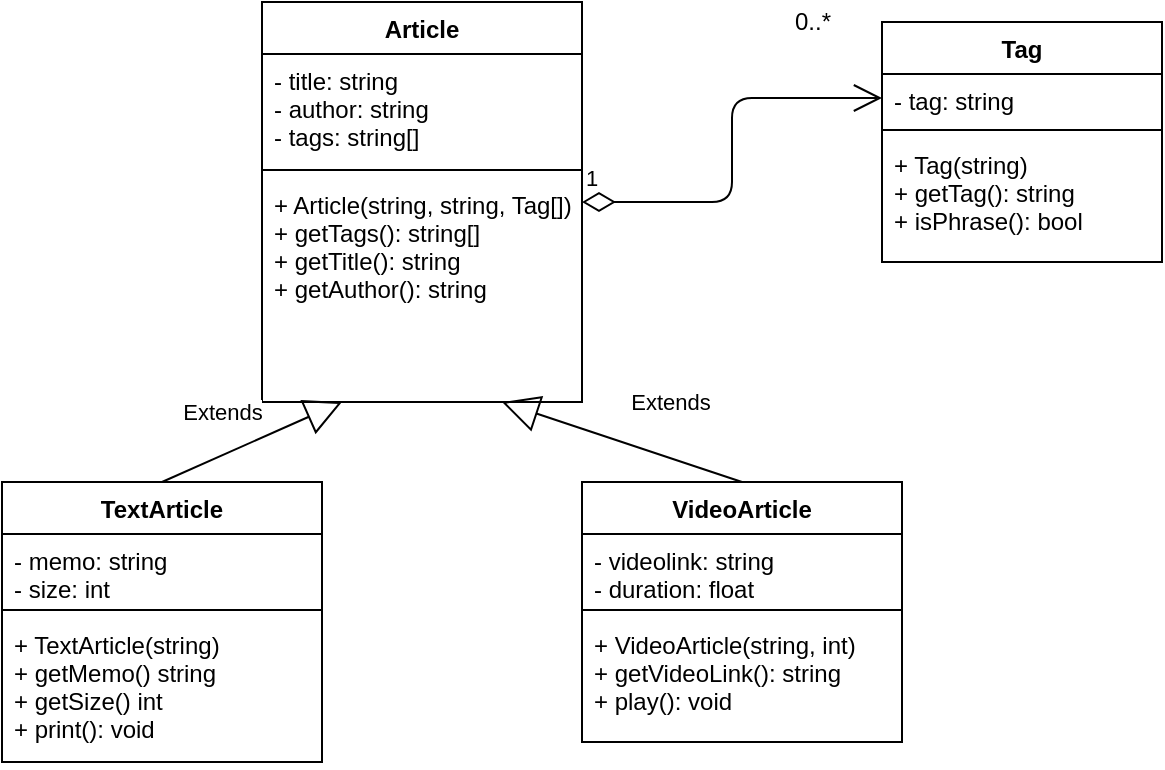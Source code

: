<mxfile version="13.10.9" type="github">
  <diagram id="Vd4rNCXtSsH7h7m5AwRn" name="Article">
    <mxGraphModel dx="786" dy="486" grid="1" gridSize="10" guides="1" tooltips="1" connect="1" arrows="1" fold="1" page="1" pageScale="1" pageWidth="827" pageHeight="1169" math="0" shadow="0">
      <root>
        <mxCell id="5uMioibvbi96hbgjhdTk-0" />
        <mxCell id="5uMioibvbi96hbgjhdTk-1" parent="5uMioibvbi96hbgjhdTk-0" />
        <mxCell id="5uMioibvbi96hbgjhdTk-2" value="Article" style="swimlane;fontStyle=1;align=center;verticalAlign=top;childLayout=stackLayout;horizontal=1;startSize=26;horizontalStack=0;resizeParent=1;resizeParentMax=0;resizeLast=0;collapsible=1;marginBottom=0;" parent="5uMioibvbi96hbgjhdTk-1" vertex="1">
          <mxGeometry x="280" y="140" width="160" height="200" as="geometry">
            <mxRectangle x="280" y="140" width="70" height="26" as="alternateBounds" />
          </mxGeometry>
        </mxCell>
        <mxCell id="5uMioibvbi96hbgjhdTk-3" value="- title: string&#xa;- author: string&#xa;- tags: string[]" style="text;strokeColor=none;fillColor=none;align=left;verticalAlign=top;spacingLeft=4;spacingRight=4;overflow=hidden;rotatable=0;points=[[0,0.5],[1,0.5]];portConstraint=eastwest;" parent="5uMioibvbi96hbgjhdTk-2" vertex="1">
          <mxGeometry y="26" width="160" height="54" as="geometry" />
        </mxCell>
        <mxCell id="5uMioibvbi96hbgjhdTk-4" value="" style="line;strokeWidth=1;fillColor=none;align=left;verticalAlign=middle;spacingTop=-1;spacingLeft=3;spacingRight=3;rotatable=0;labelPosition=right;points=[];portConstraint=eastwest;" parent="5uMioibvbi96hbgjhdTk-2" vertex="1">
          <mxGeometry y="80" width="160" height="8" as="geometry" />
        </mxCell>
        <mxCell id="5uMioibvbi96hbgjhdTk-5" value="+ Article(string, string, Tag[])&#xa;+ getTags(): string[] &#xa;+ getTitle(): string&#xa;+ getAuthor(): string" style="text;strokeColor=none;fillColor=none;align=left;verticalAlign=top;spacingLeft=4;spacingRight=4;overflow=hidden;rotatable=0;points=[[0,0.5],[1,0.5]];portConstraint=eastwest;" parent="5uMioibvbi96hbgjhdTk-2" vertex="1">
          <mxGeometry y="88" width="160" height="112" as="geometry" />
        </mxCell>
        <mxCell id="5uMioibvbi96hbgjhdTk-6" value="Tag" style="swimlane;fontStyle=1;align=center;verticalAlign=top;childLayout=stackLayout;horizontal=1;startSize=26;horizontalStack=0;resizeParent=1;resizeParentMax=0;resizeLast=0;collapsible=1;marginBottom=0;" parent="5uMioibvbi96hbgjhdTk-1" vertex="1">
          <mxGeometry x="590" y="150" width="140" height="120" as="geometry">
            <mxRectangle x="590" y="150" width="50" height="26" as="alternateBounds" />
          </mxGeometry>
        </mxCell>
        <mxCell id="5uMioibvbi96hbgjhdTk-7" value="- tag: string&#xa;" style="text;strokeColor=none;fillColor=none;align=left;verticalAlign=top;spacingLeft=4;spacingRight=4;overflow=hidden;rotatable=0;points=[[0,0.5],[1,0.5]];portConstraint=eastwest;" parent="5uMioibvbi96hbgjhdTk-6" vertex="1">
          <mxGeometry y="26" width="140" height="24" as="geometry" />
        </mxCell>
        <mxCell id="5uMioibvbi96hbgjhdTk-8" value="" style="line;strokeWidth=1;fillColor=none;align=left;verticalAlign=middle;spacingTop=-1;spacingLeft=3;spacingRight=3;rotatable=0;labelPosition=right;points=[];portConstraint=eastwest;" parent="5uMioibvbi96hbgjhdTk-6" vertex="1">
          <mxGeometry y="50" width="140" height="8" as="geometry" />
        </mxCell>
        <mxCell id="5uMioibvbi96hbgjhdTk-9" value="+ Tag(string)&#xa;+ getTag(): string&#xa;+ isPhrase(): bool" style="text;strokeColor=none;fillColor=none;align=left;verticalAlign=top;spacingLeft=4;spacingRight=4;overflow=hidden;rotatable=0;points=[[0,0.5],[1,0.5]];portConstraint=eastwest;" parent="5uMioibvbi96hbgjhdTk-6" vertex="1">
          <mxGeometry y="58" width="140" height="62" as="geometry" />
        </mxCell>
        <mxCell id="5uMioibvbi96hbgjhdTk-15" value="TextArticle" style="swimlane;fontStyle=1;align=center;verticalAlign=top;childLayout=stackLayout;horizontal=1;startSize=26;horizontalStack=0;resizeParent=1;resizeParentMax=0;resizeLast=0;collapsible=1;marginBottom=0;" parent="5uMioibvbi96hbgjhdTk-1" vertex="1">
          <mxGeometry x="150" y="380" width="160" height="140" as="geometry">
            <mxRectangle x="150" y="280" width="90" height="26" as="alternateBounds" />
          </mxGeometry>
        </mxCell>
        <mxCell id="5uMioibvbi96hbgjhdTk-16" value="- memo: string&#xa;- size: int" style="text;strokeColor=none;fillColor=none;align=left;verticalAlign=top;spacingLeft=4;spacingRight=4;overflow=hidden;rotatable=0;points=[[0,0.5],[1,0.5]];portConstraint=eastwest;" parent="5uMioibvbi96hbgjhdTk-15" vertex="1">
          <mxGeometry y="26" width="160" height="34" as="geometry" />
        </mxCell>
        <mxCell id="5uMioibvbi96hbgjhdTk-17" value="" style="line;strokeWidth=1;fillColor=none;align=left;verticalAlign=middle;spacingTop=-1;spacingLeft=3;spacingRight=3;rotatable=0;labelPosition=right;points=[];portConstraint=eastwest;" parent="5uMioibvbi96hbgjhdTk-15" vertex="1">
          <mxGeometry y="60" width="160" height="8" as="geometry" />
        </mxCell>
        <mxCell id="5uMioibvbi96hbgjhdTk-18" value="+ TextArticle(string)&#xa;+ getMemo() string&#xa;+ getSize() int&#xa;+ print(): void" style="text;strokeColor=none;fillColor=none;align=left;verticalAlign=top;spacingLeft=4;spacingRight=4;overflow=hidden;rotatable=0;points=[[0,0.5],[1,0.5]];portConstraint=eastwest;" parent="5uMioibvbi96hbgjhdTk-15" vertex="1">
          <mxGeometry y="68" width="160" height="72" as="geometry" />
        </mxCell>
        <mxCell id="2xfxii0tXd6Dl0owVV2G-0" value="Extends" style="endArrow=block;endSize=16;endFill=0;html=1;entryX=0.25;entryY=1;entryDx=0;entryDy=0;exitX=0.5;exitY=0;exitDx=0;exitDy=0;" parent="5uMioibvbi96hbgjhdTk-1" source="5uMioibvbi96hbgjhdTk-15" target="5uMioibvbi96hbgjhdTk-2" edge="1">
          <mxGeometry x="-0.146" y="20" width="160" relative="1" as="geometry">
            <mxPoint x="280" y="350" as="sourcePoint" />
            <mxPoint x="440" y="350" as="targetPoint" />
            <mxPoint as="offset" />
          </mxGeometry>
        </mxCell>
        <mxCell id="2xfxii0tXd6Dl0owVV2G-1" value="VideoArticle" style="swimlane;fontStyle=1;align=center;verticalAlign=top;childLayout=stackLayout;horizontal=1;startSize=26;horizontalStack=0;resizeParent=1;resizeParentMax=0;resizeLast=0;collapsible=1;marginBottom=0;" parent="5uMioibvbi96hbgjhdTk-1" vertex="1">
          <mxGeometry x="440" y="380" width="160" height="130" as="geometry">
            <mxRectangle x="370" y="280" width="100" height="26" as="alternateBounds" />
          </mxGeometry>
        </mxCell>
        <mxCell id="2xfxii0tXd6Dl0owVV2G-2" value="- videolink: string&#xa;- duration: float" style="text;strokeColor=none;fillColor=none;align=left;verticalAlign=top;spacingLeft=4;spacingRight=4;overflow=hidden;rotatable=0;points=[[0,0.5],[1,0.5]];portConstraint=eastwest;" parent="2xfxii0tXd6Dl0owVV2G-1" vertex="1">
          <mxGeometry y="26" width="160" height="34" as="geometry" />
        </mxCell>
        <mxCell id="2xfxii0tXd6Dl0owVV2G-3" value="" style="line;strokeWidth=1;fillColor=none;align=left;verticalAlign=middle;spacingTop=-1;spacingLeft=3;spacingRight=3;rotatable=0;labelPosition=right;points=[];portConstraint=eastwest;" parent="2xfxii0tXd6Dl0owVV2G-1" vertex="1">
          <mxGeometry y="60" width="160" height="8" as="geometry" />
        </mxCell>
        <mxCell id="2xfxii0tXd6Dl0owVV2G-4" value="+ VideoArticle(string, int)&#xa;+ getVideoLink(): string&#xa;+ play(): void" style="text;strokeColor=none;fillColor=none;align=left;verticalAlign=top;spacingLeft=4;spacingRight=4;overflow=hidden;rotatable=0;points=[[0,0.5],[1,0.5]];portConstraint=eastwest;" parent="2xfxii0tXd6Dl0owVV2G-1" vertex="1">
          <mxGeometry y="68" width="160" height="62" as="geometry" />
        </mxCell>
        <mxCell id="2xfxii0tXd6Dl0owVV2G-5" value="Extends" style="endArrow=block;endSize=16;endFill=0;html=1;entryX=0.75;entryY=1;entryDx=0;entryDy=0;exitX=0.5;exitY=0;exitDx=0;exitDy=0;" parent="5uMioibvbi96hbgjhdTk-1" source="2xfxii0tXd6Dl0owVV2G-1" target="5uMioibvbi96hbgjhdTk-2" edge="1">
          <mxGeometry x="-0.268" y="-27" width="160" relative="1" as="geometry">
            <mxPoint x="220" y="240" as="sourcePoint" />
            <mxPoint x="325" y="176" as="targetPoint" />
            <mxPoint as="offset" />
          </mxGeometry>
        </mxCell>
        <mxCell id="o-HS0HUyBrbIT2XWCSfl-0" value="1" style="endArrow=open;html=1;endSize=12;startArrow=diamondThin;startSize=14;startFill=0;edgeStyle=orthogonalEdgeStyle;align=left;verticalAlign=bottom;exitX=1;exitY=0.5;exitDx=0;exitDy=0;entryX=0;entryY=0.5;entryDx=0;entryDy=0;" parent="5uMioibvbi96hbgjhdTk-1" source="5uMioibvbi96hbgjhdTk-2" target="5uMioibvbi96hbgjhdTk-7" edge="1">
          <mxGeometry x="-1" y="3" relative="1" as="geometry">
            <mxPoint x="420" y="220" as="sourcePoint" />
            <mxPoint x="580" y="220" as="targetPoint" />
          </mxGeometry>
        </mxCell>
        <mxCell id="o-HS0HUyBrbIT2XWCSfl-1" value="0..*" style="text;html=1;align=center;verticalAlign=middle;resizable=0;points=[];autosize=1;" parent="5uMioibvbi96hbgjhdTk-1" vertex="1">
          <mxGeometry x="540" y="140" width="30" height="20" as="geometry" />
        </mxCell>
      </root>
    </mxGraphModel>
  </diagram>
</mxfile>
